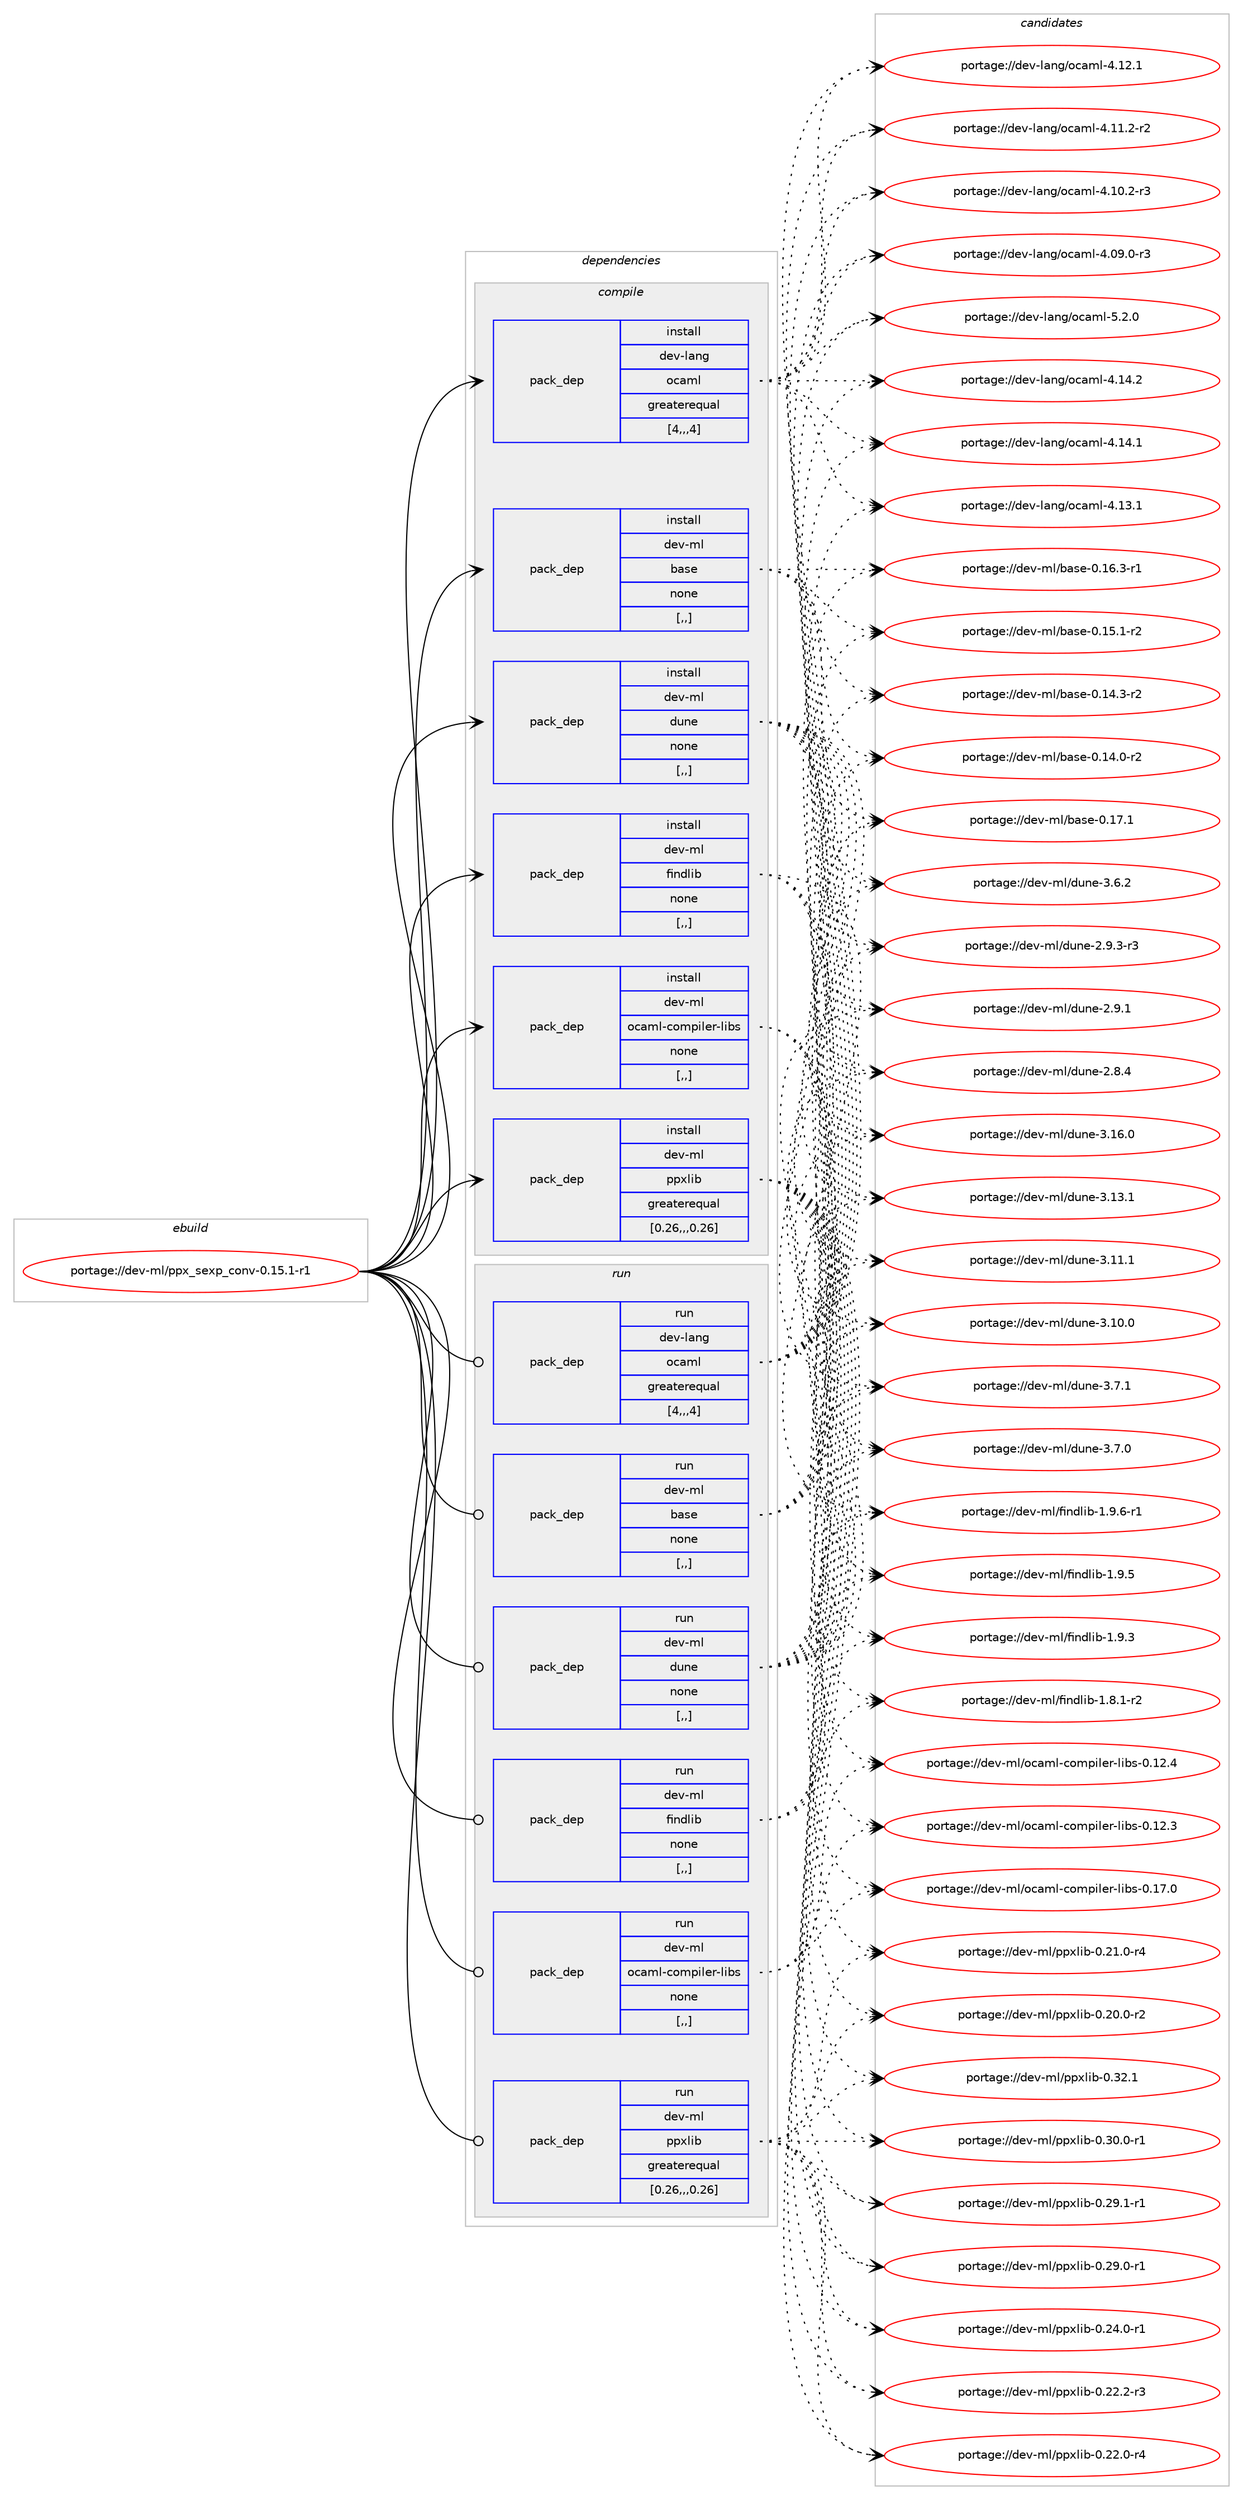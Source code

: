 digraph prolog {

# *************
# Graph options
# *************

newrank=true;
concentrate=true;
compound=true;
graph [rankdir=LR,fontname=Helvetica,fontsize=10,ranksep=1.5];#, ranksep=2.5, nodesep=0.2];
edge  [arrowhead=vee];
node  [fontname=Helvetica,fontsize=10];

# **********
# The ebuild
# **********

subgraph cluster_leftcol {
color=gray;
label=<<i>ebuild</i>>;
id [label="portage://dev-ml/ppx_sexp_conv-0.15.1-r1", color=red, width=4, href="../dev-ml/ppx_sexp_conv-0.15.1-r1.svg"];
}

# ****************
# The dependencies
# ****************

subgraph cluster_midcol {
color=gray;
label=<<i>dependencies</i>>;
subgraph cluster_compile {
fillcolor="#eeeeee";
style=filled;
label=<<i>compile</i>>;
subgraph pack92962 {
dependency123938 [label=<<TABLE BORDER="0" CELLBORDER="1" CELLSPACING="0" CELLPADDING="4" WIDTH="220"><TR><TD ROWSPAN="6" CELLPADDING="30">pack_dep</TD></TR><TR><TD WIDTH="110">install</TD></TR><TR><TD>dev-lang</TD></TR><TR><TD>ocaml</TD></TR><TR><TD>greaterequal</TD></TR><TR><TD>[4,,,4]</TD></TR></TABLE>>, shape=none, color=blue];
}
id:e -> dependency123938:w [weight=20,style="solid",arrowhead="vee"];
subgraph pack92963 {
dependency123939 [label=<<TABLE BORDER="0" CELLBORDER="1" CELLSPACING="0" CELLPADDING="4" WIDTH="220"><TR><TD ROWSPAN="6" CELLPADDING="30">pack_dep</TD></TR><TR><TD WIDTH="110">install</TD></TR><TR><TD>dev-ml</TD></TR><TR><TD>base</TD></TR><TR><TD>none</TD></TR><TR><TD>[,,]</TD></TR></TABLE>>, shape=none, color=blue];
}
id:e -> dependency123939:w [weight=20,style="solid",arrowhead="vee"];
subgraph pack92964 {
dependency123940 [label=<<TABLE BORDER="0" CELLBORDER="1" CELLSPACING="0" CELLPADDING="4" WIDTH="220"><TR><TD ROWSPAN="6" CELLPADDING="30">pack_dep</TD></TR><TR><TD WIDTH="110">install</TD></TR><TR><TD>dev-ml</TD></TR><TR><TD>dune</TD></TR><TR><TD>none</TD></TR><TR><TD>[,,]</TD></TR></TABLE>>, shape=none, color=blue];
}
id:e -> dependency123940:w [weight=20,style="solid",arrowhead="vee"];
subgraph pack92965 {
dependency123941 [label=<<TABLE BORDER="0" CELLBORDER="1" CELLSPACING="0" CELLPADDING="4" WIDTH="220"><TR><TD ROWSPAN="6" CELLPADDING="30">pack_dep</TD></TR><TR><TD WIDTH="110">install</TD></TR><TR><TD>dev-ml</TD></TR><TR><TD>findlib</TD></TR><TR><TD>none</TD></TR><TR><TD>[,,]</TD></TR></TABLE>>, shape=none, color=blue];
}
id:e -> dependency123941:w [weight=20,style="solid",arrowhead="vee"];
subgraph pack92966 {
dependency123942 [label=<<TABLE BORDER="0" CELLBORDER="1" CELLSPACING="0" CELLPADDING="4" WIDTH="220"><TR><TD ROWSPAN="6" CELLPADDING="30">pack_dep</TD></TR><TR><TD WIDTH="110">install</TD></TR><TR><TD>dev-ml</TD></TR><TR><TD>ocaml-compiler-libs</TD></TR><TR><TD>none</TD></TR><TR><TD>[,,]</TD></TR></TABLE>>, shape=none, color=blue];
}
id:e -> dependency123942:w [weight=20,style="solid",arrowhead="vee"];
subgraph pack92967 {
dependency123943 [label=<<TABLE BORDER="0" CELLBORDER="1" CELLSPACING="0" CELLPADDING="4" WIDTH="220"><TR><TD ROWSPAN="6" CELLPADDING="30">pack_dep</TD></TR><TR><TD WIDTH="110">install</TD></TR><TR><TD>dev-ml</TD></TR><TR><TD>ppxlib</TD></TR><TR><TD>greaterequal</TD></TR><TR><TD>[0.26,,,0.26]</TD></TR></TABLE>>, shape=none, color=blue];
}
id:e -> dependency123943:w [weight=20,style="solid",arrowhead="vee"];
}
subgraph cluster_compileandrun {
fillcolor="#eeeeee";
style=filled;
label=<<i>compile and run</i>>;
}
subgraph cluster_run {
fillcolor="#eeeeee";
style=filled;
label=<<i>run</i>>;
subgraph pack92968 {
dependency123944 [label=<<TABLE BORDER="0" CELLBORDER="1" CELLSPACING="0" CELLPADDING="4" WIDTH="220"><TR><TD ROWSPAN="6" CELLPADDING="30">pack_dep</TD></TR><TR><TD WIDTH="110">run</TD></TR><TR><TD>dev-lang</TD></TR><TR><TD>ocaml</TD></TR><TR><TD>greaterequal</TD></TR><TR><TD>[4,,,4]</TD></TR></TABLE>>, shape=none, color=blue];
}
id:e -> dependency123944:w [weight=20,style="solid",arrowhead="odot"];
subgraph pack92969 {
dependency123945 [label=<<TABLE BORDER="0" CELLBORDER="1" CELLSPACING="0" CELLPADDING="4" WIDTH="220"><TR><TD ROWSPAN="6" CELLPADDING="30">pack_dep</TD></TR><TR><TD WIDTH="110">run</TD></TR><TR><TD>dev-ml</TD></TR><TR><TD>base</TD></TR><TR><TD>none</TD></TR><TR><TD>[,,]</TD></TR></TABLE>>, shape=none, color=blue];
}
id:e -> dependency123945:w [weight=20,style="solid",arrowhead="odot"];
subgraph pack92970 {
dependency123946 [label=<<TABLE BORDER="0" CELLBORDER="1" CELLSPACING="0" CELLPADDING="4" WIDTH="220"><TR><TD ROWSPAN="6" CELLPADDING="30">pack_dep</TD></TR><TR><TD WIDTH="110">run</TD></TR><TR><TD>dev-ml</TD></TR><TR><TD>dune</TD></TR><TR><TD>none</TD></TR><TR><TD>[,,]</TD></TR></TABLE>>, shape=none, color=blue];
}
id:e -> dependency123946:w [weight=20,style="solid",arrowhead="odot"];
subgraph pack92971 {
dependency123947 [label=<<TABLE BORDER="0" CELLBORDER="1" CELLSPACING="0" CELLPADDING="4" WIDTH="220"><TR><TD ROWSPAN="6" CELLPADDING="30">pack_dep</TD></TR><TR><TD WIDTH="110">run</TD></TR><TR><TD>dev-ml</TD></TR><TR><TD>findlib</TD></TR><TR><TD>none</TD></TR><TR><TD>[,,]</TD></TR></TABLE>>, shape=none, color=blue];
}
id:e -> dependency123947:w [weight=20,style="solid",arrowhead="odot"];
subgraph pack92972 {
dependency123948 [label=<<TABLE BORDER="0" CELLBORDER="1" CELLSPACING="0" CELLPADDING="4" WIDTH="220"><TR><TD ROWSPAN="6" CELLPADDING="30">pack_dep</TD></TR><TR><TD WIDTH="110">run</TD></TR><TR><TD>dev-ml</TD></TR><TR><TD>ocaml-compiler-libs</TD></TR><TR><TD>none</TD></TR><TR><TD>[,,]</TD></TR></TABLE>>, shape=none, color=blue];
}
id:e -> dependency123948:w [weight=20,style="solid",arrowhead="odot"];
subgraph pack92973 {
dependency123949 [label=<<TABLE BORDER="0" CELLBORDER="1" CELLSPACING="0" CELLPADDING="4" WIDTH="220"><TR><TD ROWSPAN="6" CELLPADDING="30">pack_dep</TD></TR><TR><TD WIDTH="110">run</TD></TR><TR><TD>dev-ml</TD></TR><TR><TD>ppxlib</TD></TR><TR><TD>greaterequal</TD></TR><TR><TD>[0.26,,,0.26]</TD></TR></TABLE>>, shape=none, color=blue];
}
id:e -> dependency123949:w [weight=20,style="solid",arrowhead="odot"];
}
}

# **************
# The candidates
# **************

subgraph cluster_choices {
rank=same;
color=gray;
label=<<i>candidates</i>>;

subgraph choice92962 {
color=black;
nodesep=1;
choice1001011184510897110103471119997109108455346504648 [label="portage://dev-lang/ocaml-5.2.0", color=red, width=4,href="../dev-lang/ocaml-5.2.0.svg"];
choice100101118451089711010347111999710910845524649524650 [label="portage://dev-lang/ocaml-4.14.2", color=red, width=4,href="../dev-lang/ocaml-4.14.2.svg"];
choice100101118451089711010347111999710910845524649524649 [label="portage://dev-lang/ocaml-4.14.1", color=red, width=4,href="../dev-lang/ocaml-4.14.1.svg"];
choice100101118451089711010347111999710910845524649514649 [label="portage://dev-lang/ocaml-4.13.1", color=red, width=4,href="../dev-lang/ocaml-4.13.1.svg"];
choice100101118451089711010347111999710910845524649504649 [label="portage://dev-lang/ocaml-4.12.1", color=red, width=4,href="../dev-lang/ocaml-4.12.1.svg"];
choice1001011184510897110103471119997109108455246494946504511450 [label="portage://dev-lang/ocaml-4.11.2-r2", color=red, width=4,href="../dev-lang/ocaml-4.11.2-r2.svg"];
choice1001011184510897110103471119997109108455246494846504511451 [label="portage://dev-lang/ocaml-4.10.2-r3", color=red, width=4,href="../dev-lang/ocaml-4.10.2-r3.svg"];
choice1001011184510897110103471119997109108455246485746484511451 [label="portage://dev-lang/ocaml-4.09.0-r3", color=red, width=4,href="../dev-lang/ocaml-4.09.0-r3.svg"];
dependency123938:e -> choice1001011184510897110103471119997109108455346504648:w [style=dotted,weight="100"];
dependency123938:e -> choice100101118451089711010347111999710910845524649524650:w [style=dotted,weight="100"];
dependency123938:e -> choice100101118451089711010347111999710910845524649524649:w [style=dotted,weight="100"];
dependency123938:e -> choice100101118451089711010347111999710910845524649514649:w [style=dotted,weight="100"];
dependency123938:e -> choice100101118451089711010347111999710910845524649504649:w [style=dotted,weight="100"];
dependency123938:e -> choice1001011184510897110103471119997109108455246494946504511450:w [style=dotted,weight="100"];
dependency123938:e -> choice1001011184510897110103471119997109108455246494846504511451:w [style=dotted,weight="100"];
dependency123938:e -> choice1001011184510897110103471119997109108455246485746484511451:w [style=dotted,weight="100"];
}
subgraph choice92963 {
color=black;
nodesep=1;
choice1001011184510910847989711510145484649554649 [label="portage://dev-ml/base-0.17.1", color=red, width=4,href="../dev-ml/base-0.17.1.svg"];
choice10010111845109108479897115101454846495446514511449 [label="portage://dev-ml/base-0.16.3-r1", color=red, width=4,href="../dev-ml/base-0.16.3-r1.svg"];
choice10010111845109108479897115101454846495346494511450 [label="portage://dev-ml/base-0.15.1-r2", color=red, width=4,href="../dev-ml/base-0.15.1-r2.svg"];
choice10010111845109108479897115101454846495246514511450 [label="portage://dev-ml/base-0.14.3-r2", color=red, width=4,href="../dev-ml/base-0.14.3-r2.svg"];
choice10010111845109108479897115101454846495246484511450 [label="portage://dev-ml/base-0.14.0-r2", color=red, width=4,href="../dev-ml/base-0.14.0-r2.svg"];
dependency123939:e -> choice1001011184510910847989711510145484649554649:w [style=dotted,weight="100"];
dependency123939:e -> choice10010111845109108479897115101454846495446514511449:w [style=dotted,weight="100"];
dependency123939:e -> choice10010111845109108479897115101454846495346494511450:w [style=dotted,weight="100"];
dependency123939:e -> choice10010111845109108479897115101454846495246514511450:w [style=dotted,weight="100"];
dependency123939:e -> choice10010111845109108479897115101454846495246484511450:w [style=dotted,weight="100"];
}
subgraph choice92964 {
color=black;
nodesep=1;
choice100101118451091084710011711010145514649544648 [label="portage://dev-ml/dune-3.16.0", color=red, width=4,href="../dev-ml/dune-3.16.0.svg"];
choice100101118451091084710011711010145514649514649 [label="portage://dev-ml/dune-3.13.1", color=red, width=4,href="../dev-ml/dune-3.13.1.svg"];
choice100101118451091084710011711010145514649494649 [label="portage://dev-ml/dune-3.11.1", color=red, width=4,href="../dev-ml/dune-3.11.1.svg"];
choice100101118451091084710011711010145514649484648 [label="portage://dev-ml/dune-3.10.0", color=red, width=4,href="../dev-ml/dune-3.10.0.svg"];
choice1001011184510910847100117110101455146554649 [label="portage://dev-ml/dune-3.7.1", color=red, width=4,href="../dev-ml/dune-3.7.1.svg"];
choice1001011184510910847100117110101455146554648 [label="portage://dev-ml/dune-3.7.0", color=red, width=4,href="../dev-ml/dune-3.7.0.svg"];
choice1001011184510910847100117110101455146544650 [label="portage://dev-ml/dune-3.6.2", color=red, width=4,href="../dev-ml/dune-3.6.2.svg"];
choice10010111845109108471001171101014550465746514511451 [label="portage://dev-ml/dune-2.9.3-r3", color=red, width=4,href="../dev-ml/dune-2.9.3-r3.svg"];
choice1001011184510910847100117110101455046574649 [label="portage://dev-ml/dune-2.9.1", color=red, width=4,href="../dev-ml/dune-2.9.1.svg"];
choice1001011184510910847100117110101455046564652 [label="portage://dev-ml/dune-2.8.4", color=red, width=4,href="../dev-ml/dune-2.8.4.svg"];
dependency123940:e -> choice100101118451091084710011711010145514649544648:w [style=dotted,weight="100"];
dependency123940:e -> choice100101118451091084710011711010145514649514649:w [style=dotted,weight="100"];
dependency123940:e -> choice100101118451091084710011711010145514649494649:w [style=dotted,weight="100"];
dependency123940:e -> choice100101118451091084710011711010145514649484648:w [style=dotted,weight="100"];
dependency123940:e -> choice1001011184510910847100117110101455146554649:w [style=dotted,weight="100"];
dependency123940:e -> choice1001011184510910847100117110101455146554648:w [style=dotted,weight="100"];
dependency123940:e -> choice1001011184510910847100117110101455146544650:w [style=dotted,weight="100"];
dependency123940:e -> choice10010111845109108471001171101014550465746514511451:w [style=dotted,weight="100"];
dependency123940:e -> choice1001011184510910847100117110101455046574649:w [style=dotted,weight="100"];
dependency123940:e -> choice1001011184510910847100117110101455046564652:w [style=dotted,weight="100"];
}
subgraph choice92965 {
color=black;
nodesep=1;
choice1001011184510910847102105110100108105984549465746544511449 [label="portage://dev-ml/findlib-1.9.6-r1", color=red, width=4,href="../dev-ml/findlib-1.9.6-r1.svg"];
choice100101118451091084710210511010010810598454946574653 [label="portage://dev-ml/findlib-1.9.5", color=red, width=4,href="../dev-ml/findlib-1.9.5.svg"];
choice100101118451091084710210511010010810598454946574651 [label="portage://dev-ml/findlib-1.9.3", color=red, width=4,href="../dev-ml/findlib-1.9.3.svg"];
choice1001011184510910847102105110100108105984549465646494511450 [label="portage://dev-ml/findlib-1.8.1-r2", color=red, width=4,href="../dev-ml/findlib-1.8.1-r2.svg"];
dependency123941:e -> choice1001011184510910847102105110100108105984549465746544511449:w [style=dotted,weight="100"];
dependency123941:e -> choice100101118451091084710210511010010810598454946574653:w [style=dotted,weight="100"];
dependency123941:e -> choice100101118451091084710210511010010810598454946574651:w [style=dotted,weight="100"];
dependency123941:e -> choice1001011184510910847102105110100108105984549465646494511450:w [style=dotted,weight="100"];
}
subgraph choice92966 {
color=black;
nodesep=1;
choice100101118451091084711199971091084599111109112105108101114451081059811545484649554648 [label="portage://dev-ml/ocaml-compiler-libs-0.17.0", color=red, width=4,href="../dev-ml/ocaml-compiler-libs-0.17.0.svg"];
choice100101118451091084711199971091084599111109112105108101114451081059811545484649504652 [label="portage://dev-ml/ocaml-compiler-libs-0.12.4", color=red, width=4,href="../dev-ml/ocaml-compiler-libs-0.12.4.svg"];
choice100101118451091084711199971091084599111109112105108101114451081059811545484649504651 [label="portage://dev-ml/ocaml-compiler-libs-0.12.3", color=red, width=4,href="../dev-ml/ocaml-compiler-libs-0.12.3.svg"];
dependency123942:e -> choice100101118451091084711199971091084599111109112105108101114451081059811545484649554648:w [style=dotted,weight="100"];
dependency123942:e -> choice100101118451091084711199971091084599111109112105108101114451081059811545484649504652:w [style=dotted,weight="100"];
dependency123942:e -> choice100101118451091084711199971091084599111109112105108101114451081059811545484649504651:w [style=dotted,weight="100"];
}
subgraph choice92967 {
color=black;
nodesep=1;
choice10010111845109108471121121201081059845484651504649 [label="portage://dev-ml/ppxlib-0.32.1", color=red, width=4,href="../dev-ml/ppxlib-0.32.1.svg"];
choice100101118451091084711211212010810598454846514846484511449 [label="portage://dev-ml/ppxlib-0.30.0-r1", color=red, width=4,href="../dev-ml/ppxlib-0.30.0-r1.svg"];
choice100101118451091084711211212010810598454846505746494511449 [label="portage://dev-ml/ppxlib-0.29.1-r1", color=red, width=4,href="../dev-ml/ppxlib-0.29.1-r1.svg"];
choice100101118451091084711211212010810598454846505746484511449 [label="portage://dev-ml/ppxlib-0.29.0-r1", color=red, width=4,href="../dev-ml/ppxlib-0.29.0-r1.svg"];
choice100101118451091084711211212010810598454846505246484511449 [label="portage://dev-ml/ppxlib-0.24.0-r1", color=red, width=4,href="../dev-ml/ppxlib-0.24.0-r1.svg"];
choice100101118451091084711211212010810598454846505046504511451 [label="portage://dev-ml/ppxlib-0.22.2-r3", color=red, width=4,href="../dev-ml/ppxlib-0.22.2-r3.svg"];
choice100101118451091084711211212010810598454846505046484511452 [label="portage://dev-ml/ppxlib-0.22.0-r4", color=red, width=4,href="../dev-ml/ppxlib-0.22.0-r4.svg"];
choice100101118451091084711211212010810598454846504946484511452 [label="portage://dev-ml/ppxlib-0.21.0-r4", color=red, width=4,href="../dev-ml/ppxlib-0.21.0-r4.svg"];
choice100101118451091084711211212010810598454846504846484511450 [label="portage://dev-ml/ppxlib-0.20.0-r2", color=red, width=4,href="../dev-ml/ppxlib-0.20.0-r2.svg"];
dependency123943:e -> choice10010111845109108471121121201081059845484651504649:w [style=dotted,weight="100"];
dependency123943:e -> choice100101118451091084711211212010810598454846514846484511449:w [style=dotted,weight="100"];
dependency123943:e -> choice100101118451091084711211212010810598454846505746494511449:w [style=dotted,weight="100"];
dependency123943:e -> choice100101118451091084711211212010810598454846505746484511449:w [style=dotted,weight="100"];
dependency123943:e -> choice100101118451091084711211212010810598454846505246484511449:w [style=dotted,weight="100"];
dependency123943:e -> choice100101118451091084711211212010810598454846505046504511451:w [style=dotted,weight="100"];
dependency123943:e -> choice100101118451091084711211212010810598454846505046484511452:w [style=dotted,weight="100"];
dependency123943:e -> choice100101118451091084711211212010810598454846504946484511452:w [style=dotted,weight="100"];
dependency123943:e -> choice100101118451091084711211212010810598454846504846484511450:w [style=dotted,weight="100"];
}
subgraph choice92968 {
color=black;
nodesep=1;
choice1001011184510897110103471119997109108455346504648 [label="portage://dev-lang/ocaml-5.2.0", color=red, width=4,href="../dev-lang/ocaml-5.2.0.svg"];
choice100101118451089711010347111999710910845524649524650 [label="portage://dev-lang/ocaml-4.14.2", color=red, width=4,href="../dev-lang/ocaml-4.14.2.svg"];
choice100101118451089711010347111999710910845524649524649 [label="portage://dev-lang/ocaml-4.14.1", color=red, width=4,href="../dev-lang/ocaml-4.14.1.svg"];
choice100101118451089711010347111999710910845524649514649 [label="portage://dev-lang/ocaml-4.13.1", color=red, width=4,href="../dev-lang/ocaml-4.13.1.svg"];
choice100101118451089711010347111999710910845524649504649 [label="portage://dev-lang/ocaml-4.12.1", color=red, width=4,href="../dev-lang/ocaml-4.12.1.svg"];
choice1001011184510897110103471119997109108455246494946504511450 [label="portage://dev-lang/ocaml-4.11.2-r2", color=red, width=4,href="../dev-lang/ocaml-4.11.2-r2.svg"];
choice1001011184510897110103471119997109108455246494846504511451 [label="portage://dev-lang/ocaml-4.10.2-r3", color=red, width=4,href="../dev-lang/ocaml-4.10.2-r3.svg"];
choice1001011184510897110103471119997109108455246485746484511451 [label="portage://dev-lang/ocaml-4.09.0-r3", color=red, width=4,href="../dev-lang/ocaml-4.09.0-r3.svg"];
dependency123944:e -> choice1001011184510897110103471119997109108455346504648:w [style=dotted,weight="100"];
dependency123944:e -> choice100101118451089711010347111999710910845524649524650:w [style=dotted,weight="100"];
dependency123944:e -> choice100101118451089711010347111999710910845524649524649:w [style=dotted,weight="100"];
dependency123944:e -> choice100101118451089711010347111999710910845524649514649:w [style=dotted,weight="100"];
dependency123944:e -> choice100101118451089711010347111999710910845524649504649:w [style=dotted,weight="100"];
dependency123944:e -> choice1001011184510897110103471119997109108455246494946504511450:w [style=dotted,weight="100"];
dependency123944:e -> choice1001011184510897110103471119997109108455246494846504511451:w [style=dotted,weight="100"];
dependency123944:e -> choice1001011184510897110103471119997109108455246485746484511451:w [style=dotted,weight="100"];
}
subgraph choice92969 {
color=black;
nodesep=1;
choice1001011184510910847989711510145484649554649 [label="portage://dev-ml/base-0.17.1", color=red, width=4,href="../dev-ml/base-0.17.1.svg"];
choice10010111845109108479897115101454846495446514511449 [label="portage://dev-ml/base-0.16.3-r1", color=red, width=4,href="../dev-ml/base-0.16.3-r1.svg"];
choice10010111845109108479897115101454846495346494511450 [label="portage://dev-ml/base-0.15.1-r2", color=red, width=4,href="../dev-ml/base-0.15.1-r2.svg"];
choice10010111845109108479897115101454846495246514511450 [label="portage://dev-ml/base-0.14.3-r2", color=red, width=4,href="../dev-ml/base-0.14.3-r2.svg"];
choice10010111845109108479897115101454846495246484511450 [label="portage://dev-ml/base-0.14.0-r2", color=red, width=4,href="../dev-ml/base-0.14.0-r2.svg"];
dependency123945:e -> choice1001011184510910847989711510145484649554649:w [style=dotted,weight="100"];
dependency123945:e -> choice10010111845109108479897115101454846495446514511449:w [style=dotted,weight="100"];
dependency123945:e -> choice10010111845109108479897115101454846495346494511450:w [style=dotted,weight="100"];
dependency123945:e -> choice10010111845109108479897115101454846495246514511450:w [style=dotted,weight="100"];
dependency123945:e -> choice10010111845109108479897115101454846495246484511450:w [style=dotted,weight="100"];
}
subgraph choice92970 {
color=black;
nodesep=1;
choice100101118451091084710011711010145514649544648 [label="portage://dev-ml/dune-3.16.0", color=red, width=4,href="../dev-ml/dune-3.16.0.svg"];
choice100101118451091084710011711010145514649514649 [label="portage://dev-ml/dune-3.13.1", color=red, width=4,href="../dev-ml/dune-3.13.1.svg"];
choice100101118451091084710011711010145514649494649 [label="portage://dev-ml/dune-3.11.1", color=red, width=4,href="../dev-ml/dune-3.11.1.svg"];
choice100101118451091084710011711010145514649484648 [label="portage://dev-ml/dune-3.10.0", color=red, width=4,href="../dev-ml/dune-3.10.0.svg"];
choice1001011184510910847100117110101455146554649 [label="portage://dev-ml/dune-3.7.1", color=red, width=4,href="../dev-ml/dune-3.7.1.svg"];
choice1001011184510910847100117110101455146554648 [label="portage://dev-ml/dune-3.7.0", color=red, width=4,href="../dev-ml/dune-3.7.0.svg"];
choice1001011184510910847100117110101455146544650 [label="portage://dev-ml/dune-3.6.2", color=red, width=4,href="../dev-ml/dune-3.6.2.svg"];
choice10010111845109108471001171101014550465746514511451 [label="portage://dev-ml/dune-2.9.3-r3", color=red, width=4,href="../dev-ml/dune-2.9.3-r3.svg"];
choice1001011184510910847100117110101455046574649 [label="portage://dev-ml/dune-2.9.1", color=red, width=4,href="../dev-ml/dune-2.9.1.svg"];
choice1001011184510910847100117110101455046564652 [label="portage://dev-ml/dune-2.8.4", color=red, width=4,href="../dev-ml/dune-2.8.4.svg"];
dependency123946:e -> choice100101118451091084710011711010145514649544648:w [style=dotted,weight="100"];
dependency123946:e -> choice100101118451091084710011711010145514649514649:w [style=dotted,weight="100"];
dependency123946:e -> choice100101118451091084710011711010145514649494649:w [style=dotted,weight="100"];
dependency123946:e -> choice100101118451091084710011711010145514649484648:w [style=dotted,weight="100"];
dependency123946:e -> choice1001011184510910847100117110101455146554649:w [style=dotted,weight="100"];
dependency123946:e -> choice1001011184510910847100117110101455146554648:w [style=dotted,weight="100"];
dependency123946:e -> choice1001011184510910847100117110101455146544650:w [style=dotted,weight="100"];
dependency123946:e -> choice10010111845109108471001171101014550465746514511451:w [style=dotted,weight="100"];
dependency123946:e -> choice1001011184510910847100117110101455046574649:w [style=dotted,weight="100"];
dependency123946:e -> choice1001011184510910847100117110101455046564652:w [style=dotted,weight="100"];
}
subgraph choice92971 {
color=black;
nodesep=1;
choice1001011184510910847102105110100108105984549465746544511449 [label="portage://dev-ml/findlib-1.9.6-r1", color=red, width=4,href="../dev-ml/findlib-1.9.6-r1.svg"];
choice100101118451091084710210511010010810598454946574653 [label="portage://dev-ml/findlib-1.9.5", color=red, width=4,href="../dev-ml/findlib-1.9.5.svg"];
choice100101118451091084710210511010010810598454946574651 [label="portage://dev-ml/findlib-1.9.3", color=red, width=4,href="../dev-ml/findlib-1.9.3.svg"];
choice1001011184510910847102105110100108105984549465646494511450 [label="portage://dev-ml/findlib-1.8.1-r2", color=red, width=4,href="../dev-ml/findlib-1.8.1-r2.svg"];
dependency123947:e -> choice1001011184510910847102105110100108105984549465746544511449:w [style=dotted,weight="100"];
dependency123947:e -> choice100101118451091084710210511010010810598454946574653:w [style=dotted,weight="100"];
dependency123947:e -> choice100101118451091084710210511010010810598454946574651:w [style=dotted,weight="100"];
dependency123947:e -> choice1001011184510910847102105110100108105984549465646494511450:w [style=dotted,weight="100"];
}
subgraph choice92972 {
color=black;
nodesep=1;
choice100101118451091084711199971091084599111109112105108101114451081059811545484649554648 [label="portage://dev-ml/ocaml-compiler-libs-0.17.0", color=red, width=4,href="../dev-ml/ocaml-compiler-libs-0.17.0.svg"];
choice100101118451091084711199971091084599111109112105108101114451081059811545484649504652 [label="portage://dev-ml/ocaml-compiler-libs-0.12.4", color=red, width=4,href="../dev-ml/ocaml-compiler-libs-0.12.4.svg"];
choice100101118451091084711199971091084599111109112105108101114451081059811545484649504651 [label="portage://dev-ml/ocaml-compiler-libs-0.12.3", color=red, width=4,href="../dev-ml/ocaml-compiler-libs-0.12.3.svg"];
dependency123948:e -> choice100101118451091084711199971091084599111109112105108101114451081059811545484649554648:w [style=dotted,weight="100"];
dependency123948:e -> choice100101118451091084711199971091084599111109112105108101114451081059811545484649504652:w [style=dotted,weight="100"];
dependency123948:e -> choice100101118451091084711199971091084599111109112105108101114451081059811545484649504651:w [style=dotted,weight="100"];
}
subgraph choice92973 {
color=black;
nodesep=1;
choice10010111845109108471121121201081059845484651504649 [label="portage://dev-ml/ppxlib-0.32.1", color=red, width=4,href="../dev-ml/ppxlib-0.32.1.svg"];
choice100101118451091084711211212010810598454846514846484511449 [label="portage://dev-ml/ppxlib-0.30.0-r1", color=red, width=4,href="../dev-ml/ppxlib-0.30.0-r1.svg"];
choice100101118451091084711211212010810598454846505746494511449 [label="portage://dev-ml/ppxlib-0.29.1-r1", color=red, width=4,href="../dev-ml/ppxlib-0.29.1-r1.svg"];
choice100101118451091084711211212010810598454846505746484511449 [label="portage://dev-ml/ppxlib-0.29.0-r1", color=red, width=4,href="../dev-ml/ppxlib-0.29.0-r1.svg"];
choice100101118451091084711211212010810598454846505246484511449 [label="portage://dev-ml/ppxlib-0.24.0-r1", color=red, width=4,href="../dev-ml/ppxlib-0.24.0-r1.svg"];
choice100101118451091084711211212010810598454846505046504511451 [label="portage://dev-ml/ppxlib-0.22.2-r3", color=red, width=4,href="../dev-ml/ppxlib-0.22.2-r3.svg"];
choice100101118451091084711211212010810598454846505046484511452 [label="portage://dev-ml/ppxlib-0.22.0-r4", color=red, width=4,href="../dev-ml/ppxlib-0.22.0-r4.svg"];
choice100101118451091084711211212010810598454846504946484511452 [label="portage://dev-ml/ppxlib-0.21.0-r4", color=red, width=4,href="../dev-ml/ppxlib-0.21.0-r4.svg"];
choice100101118451091084711211212010810598454846504846484511450 [label="portage://dev-ml/ppxlib-0.20.0-r2", color=red, width=4,href="../dev-ml/ppxlib-0.20.0-r2.svg"];
dependency123949:e -> choice10010111845109108471121121201081059845484651504649:w [style=dotted,weight="100"];
dependency123949:e -> choice100101118451091084711211212010810598454846514846484511449:w [style=dotted,weight="100"];
dependency123949:e -> choice100101118451091084711211212010810598454846505746494511449:w [style=dotted,weight="100"];
dependency123949:e -> choice100101118451091084711211212010810598454846505746484511449:w [style=dotted,weight="100"];
dependency123949:e -> choice100101118451091084711211212010810598454846505246484511449:w [style=dotted,weight="100"];
dependency123949:e -> choice100101118451091084711211212010810598454846505046504511451:w [style=dotted,weight="100"];
dependency123949:e -> choice100101118451091084711211212010810598454846505046484511452:w [style=dotted,weight="100"];
dependency123949:e -> choice100101118451091084711211212010810598454846504946484511452:w [style=dotted,weight="100"];
dependency123949:e -> choice100101118451091084711211212010810598454846504846484511450:w [style=dotted,weight="100"];
}
}

}
